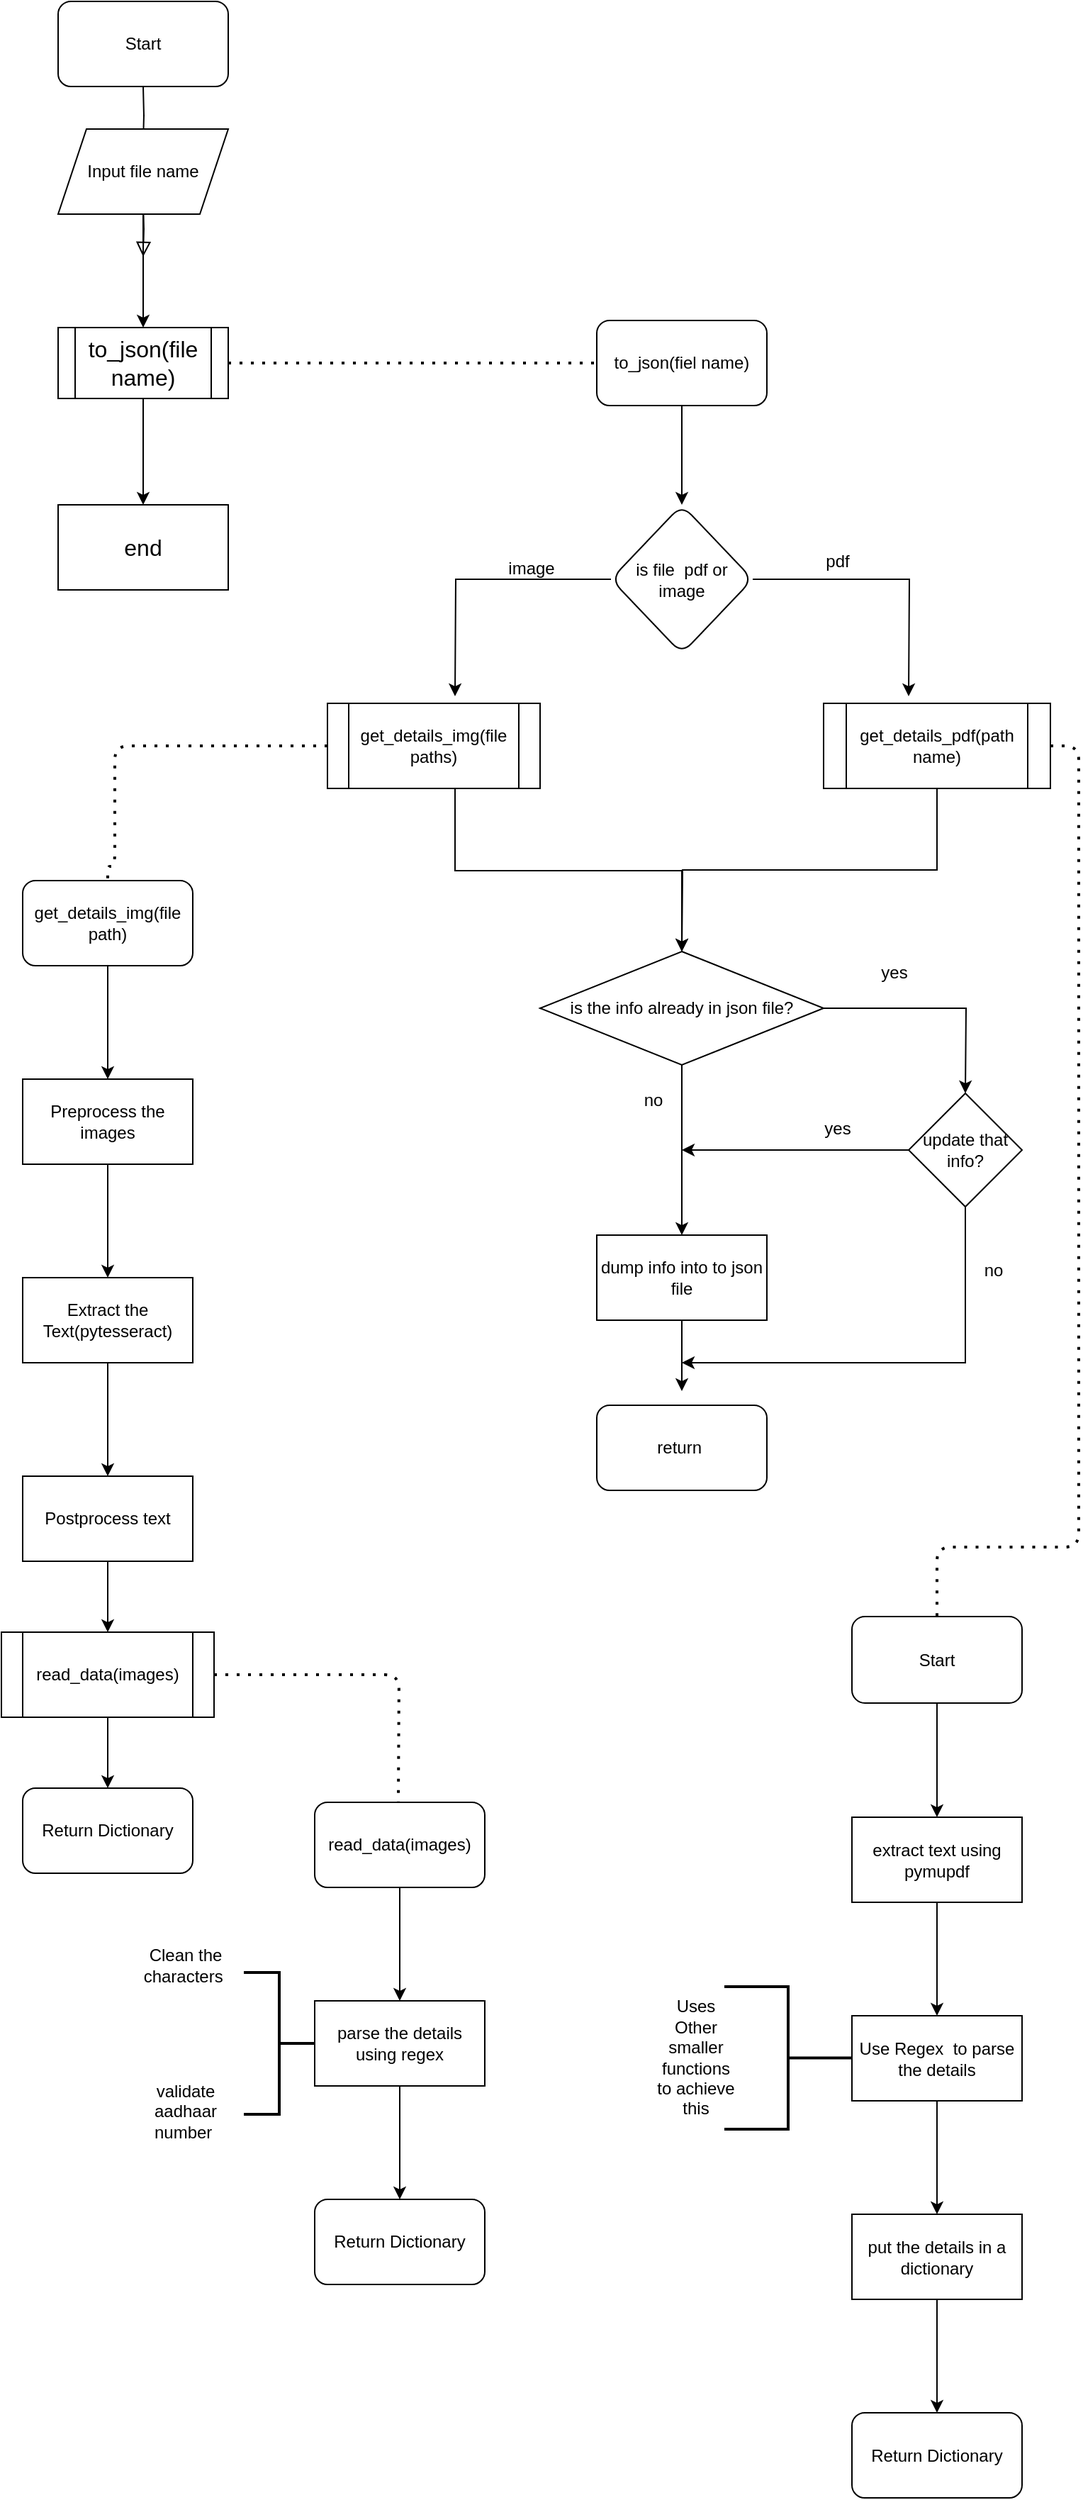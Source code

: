 <mxfile version="21.0.2" type="github">
  <diagram id="C5RBs43oDa-KdzZeNtuy" name="Page-1">
    <mxGraphModel dx="875" dy="481" grid="1" gridSize="10" guides="1" tooltips="1" connect="1" arrows="1" fold="1" page="1" pageScale="1" pageWidth="827" pageHeight="1169" math="0" shadow="0">
      <root>
        <mxCell id="WIyWlLk6GJQsqaUBKTNV-0" />
        <mxCell id="WIyWlLk6GJQsqaUBKTNV-1" parent="WIyWlLk6GJQsqaUBKTNV-0" />
        <mxCell id="WIyWlLk6GJQsqaUBKTNV-2" value="" style="rounded=0;html=1;jettySize=auto;orthogonalLoop=1;fontSize=11;endArrow=block;endFill=0;endSize=8;strokeWidth=1;shadow=0;labelBackgroundColor=none;edgeStyle=orthogonalEdgeStyle;" parent="WIyWlLk6GJQsqaUBKTNV-1" edge="1">
          <mxGeometry relative="1" as="geometry">
            <mxPoint x="140" y="170" as="sourcePoint" />
            <mxPoint x="140" y="210" as="targetPoint" />
          </mxGeometry>
        </mxCell>
        <mxCell id="uf2t4lImcSSHD_paHzv8-1" value="" style="edgeStyle=orthogonalEdgeStyle;rounded=0;orthogonalLoop=1;jettySize=auto;html=1;" edge="1" parent="WIyWlLk6GJQsqaUBKTNV-1">
          <mxGeometry relative="1" as="geometry">
            <mxPoint x="140" y="90" as="sourcePoint" />
            <mxPoint x="140" y="130" as="targetPoint" />
          </mxGeometry>
        </mxCell>
        <mxCell id="uf2t4lImcSSHD_paHzv8-2" value="Start" style="rounded=1;whiteSpace=wrap;html=1;" vertex="1" parent="WIyWlLk6GJQsqaUBKTNV-1">
          <mxGeometry x="80" y="30" width="120" height="60" as="geometry" />
        </mxCell>
        <mxCell id="uf2t4lImcSSHD_paHzv8-6" value="" style="edgeStyle=orthogonalEdgeStyle;rounded=0;orthogonalLoop=1;jettySize=auto;html=1;" edge="1" parent="WIyWlLk6GJQsqaUBKTNV-1" source="uf2t4lImcSSHD_paHzv8-3" target="uf2t4lImcSSHD_paHzv8-5">
          <mxGeometry relative="1" as="geometry" />
        </mxCell>
        <mxCell id="uf2t4lImcSSHD_paHzv8-3" value="Input file name" style="shape=parallelogram;perimeter=parallelogramPerimeter;whiteSpace=wrap;html=1;fixedSize=1;" vertex="1" parent="WIyWlLk6GJQsqaUBKTNV-1">
          <mxGeometry x="80" y="120" width="120" height="60" as="geometry" />
        </mxCell>
        <mxCell id="uf2t4lImcSSHD_paHzv8-8" value="" style="edgeStyle=orthogonalEdgeStyle;rounded=0;orthogonalLoop=1;jettySize=auto;html=1;" edge="1" parent="WIyWlLk6GJQsqaUBKTNV-1" source="uf2t4lImcSSHD_paHzv8-5" target="uf2t4lImcSSHD_paHzv8-7">
          <mxGeometry relative="1" as="geometry" />
        </mxCell>
        <mxCell id="uf2t4lImcSSHD_paHzv8-15" style="edgeStyle=orthogonalEdgeStyle;rounded=1;orthogonalLoop=1;jettySize=auto;html=1;entryX=0;entryY=0.5;entryDx=0;entryDy=0;endArrow=none;dashed=1;dashPattern=1 3;strokeWidth=2;" edge="1" parent="WIyWlLk6GJQsqaUBKTNV-1" source="uf2t4lImcSSHD_paHzv8-5" target="uf2t4lImcSSHD_paHzv8-14">
          <mxGeometry relative="1" as="geometry" />
        </mxCell>
        <mxCell id="uf2t4lImcSSHD_paHzv8-5" value="&lt;font size=&quot;3&quot;&gt;to_json(file name)&lt;/font&gt;" style="whiteSpace=wrap;html=1;shape=process;" vertex="1" parent="WIyWlLk6GJQsqaUBKTNV-1">
          <mxGeometry x="80" y="260" width="120" height="50" as="geometry" />
        </mxCell>
        <mxCell id="uf2t4lImcSSHD_paHzv8-7" value="&lt;font size=&quot;3&quot;&gt;end&lt;/font&gt;" style="whiteSpace=wrap;html=1;" vertex="1" parent="WIyWlLk6GJQsqaUBKTNV-1">
          <mxGeometry x="80" y="385" width="120" height="60" as="geometry" />
        </mxCell>
        <mxCell id="uf2t4lImcSSHD_paHzv8-17" value="" style="edgeStyle=orthogonalEdgeStyle;rounded=0;orthogonalLoop=1;jettySize=auto;html=1;" edge="1" parent="WIyWlLk6GJQsqaUBKTNV-1" source="uf2t4lImcSSHD_paHzv8-14" target="uf2t4lImcSSHD_paHzv8-16">
          <mxGeometry relative="1" as="geometry" />
        </mxCell>
        <mxCell id="uf2t4lImcSSHD_paHzv8-14" value="to_json(fiel name)" style="rounded=1;whiteSpace=wrap;html=1;" vertex="1" parent="WIyWlLk6GJQsqaUBKTNV-1">
          <mxGeometry x="460" y="255" width="120" height="60" as="geometry" />
        </mxCell>
        <mxCell id="uf2t4lImcSSHD_paHzv8-19" style="edgeStyle=orthogonalEdgeStyle;rounded=0;orthogonalLoop=1;jettySize=auto;html=1;" edge="1" parent="WIyWlLk6GJQsqaUBKTNV-1" source="uf2t4lImcSSHD_paHzv8-16">
          <mxGeometry relative="1" as="geometry">
            <mxPoint x="680" y="520" as="targetPoint" />
          </mxGeometry>
        </mxCell>
        <mxCell id="uf2t4lImcSSHD_paHzv8-21" style="edgeStyle=orthogonalEdgeStyle;rounded=0;orthogonalLoop=1;jettySize=auto;html=1;exitX=0;exitY=0.5;exitDx=0;exitDy=0;" edge="1" parent="WIyWlLk6GJQsqaUBKTNV-1" source="uf2t4lImcSSHD_paHzv8-16">
          <mxGeometry relative="1" as="geometry">
            <mxPoint x="360" y="520" as="targetPoint" />
          </mxGeometry>
        </mxCell>
        <mxCell id="uf2t4lImcSSHD_paHzv8-16" value="is file&amp;nbsp; pdf or image" style="rhombus;whiteSpace=wrap;html=1;rounded=1;" vertex="1" parent="WIyWlLk6GJQsqaUBKTNV-1">
          <mxGeometry x="470" y="385" width="100" height="105" as="geometry" />
        </mxCell>
        <mxCell id="uf2t4lImcSSHD_paHzv8-22" value="image" style="text;html=1;strokeColor=none;fillColor=none;align=center;verticalAlign=middle;whiteSpace=wrap;rounded=0;" vertex="1" parent="WIyWlLk6GJQsqaUBKTNV-1">
          <mxGeometry x="381" y="415" width="66" height="30" as="geometry" />
        </mxCell>
        <mxCell id="uf2t4lImcSSHD_paHzv8-23" value="pdf" style="text;html=1;strokeColor=none;fillColor=none;align=center;verticalAlign=middle;whiteSpace=wrap;rounded=0;" vertex="1" parent="WIyWlLk6GJQsqaUBKTNV-1">
          <mxGeometry x="600" y="410" width="60" height="30" as="geometry" />
        </mxCell>
        <mxCell id="uf2t4lImcSSHD_paHzv8-33" style="edgeStyle=orthogonalEdgeStyle;rounded=0;orthogonalLoop=1;jettySize=auto;html=1;exitX=0.25;exitY=1;exitDx=0;exitDy=0;" edge="1" parent="WIyWlLk6GJQsqaUBKTNV-1" source="uf2t4lImcSSHD_paHzv8-24">
          <mxGeometry relative="1" as="geometry">
            <mxPoint x="520" y="700" as="targetPoint" />
            <Array as="points">
              <mxPoint x="360" y="585" />
              <mxPoint x="360" y="643" />
              <mxPoint x="520" y="643" />
            </Array>
          </mxGeometry>
        </mxCell>
        <mxCell id="uf2t4lImcSSHD_paHzv8-55" style="edgeStyle=orthogonalEdgeStyle;rounded=1;orthogonalLoop=1;jettySize=auto;html=1;endArrow=none;dashed=1;dashPattern=1 3;strokeWidth=2;entryX=0.5;entryY=0;entryDx=0;entryDy=0;" edge="1" parent="WIyWlLk6GJQsqaUBKTNV-1" source="uf2t4lImcSSHD_paHzv8-24" target="uf2t4lImcSSHD_paHzv8-56">
          <mxGeometry relative="1" as="geometry">
            <mxPoint x="120" y="640" as="targetPoint" />
            <Array as="points">
              <mxPoint x="120" y="555" />
              <mxPoint x="120" y="640" />
              <mxPoint x="115" y="640" />
            </Array>
          </mxGeometry>
        </mxCell>
        <mxCell id="uf2t4lImcSSHD_paHzv8-24" value="get_details_img(file paths)" style="shape=process;whiteSpace=wrap;html=1;backgroundOutline=1;" vertex="1" parent="WIyWlLk6GJQsqaUBKTNV-1">
          <mxGeometry x="270" y="525" width="150" height="60" as="geometry" />
        </mxCell>
        <mxCell id="uf2t4lImcSSHD_paHzv8-34" style="edgeStyle=orthogonalEdgeStyle;rounded=0;orthogonalLoop=1;jettySize=auto;html=1;exitX=0.5;exitY=1;exitDx=0;exitDy=0;" edge="1" parent="WIyWlLk6GJQsqaUBKTNV-1" source="uf2t4lImcSSHD_paHzv8-31">
          <mxGeometry relative="1" as="geometry">
            <mxPoint x="520" y="700" as="targetPoint" />
          </mxGeometry>
        </mxCell>
        <mxCell id="uf2t4lImcSSHD_paHzv8-58" style="edgeStyle=orthogonalEdgeStyle;rounded=1;orthogonalLoop=1;jettySize=auto;html=1;endArrow=none;dashed=1;dashPattern=1 3;strokeWidth=2;" edge="1" parent="WIyWlLk6GJQsqaUBKTNV-1" source="uf2t4lImcSSHD_paHzv8-31" target="uf2t4lImcSSHD_paHzv8-59">
          <mxGeometry relative="1" as="geometry">
            <mxPoint x="610" y="1120" as="targetPoint" />
            <Array as="points">
              <mxPoint x="800" y="555" />
              <mxPoint x="800" y="1120" />
              <mxPoint x="700" y="1120" />
            </Array>
          </mxGeometry>
        </mxCell>
        <mxCell id="uf2t4lImcSSHD_paHzv8-31" value="get_details_pdf(path name)" style="shape=process;whiteSpace=wrap;html=1;backgroundOutline=1;" vertex="1" parent="WIyWlLk6GJQsqaUBKTNV-1">
          <mxGeometry x="620" y="525" width="160" height="60" as="geometry" />
        </mxCell>
        <mxCell id="uf2t4lImcSSHD_paHzv8-37" style="edgeStyle=orthogonalEdgeStyle;rounded=0;orthogonalLoop=1;jettySize=auto;html=1;" edge="1" parent="WIyWlLk6GJQsqaUBKTNV-1" source="uf2t4lImcSSHD_paHzv8-36">
          <mxGeometry relative="1" as="geometry">
            <mxPoint x="720" y="800" as="targetPoint" />
          </mxGeometry>
        </mxCell>
        <mxCell id="uf2t4lImcSSHD_paHzv8-40" style="edgeStyle=orthogonalEdgeStyle;rounded=0;orthogonalLoop=1;jettySize=auto;html=1;exitX=0.5;exitY=1;exitDx=0;exitDy=0;" edge="1" parent="WIyWlLk6GJQsqaUBKTNV-1" source="uf2t4lImcSSHD_paHzv8-36">
          <mxGeometry relative="1" as="geometry">
            <mxPoint x="520" y="900" as="targetPoint" />
          </mxGeometry>
        </mxCell>
        <mxCell id="uf2t4lImcSSHD_paHzv8-36" value="is the info already in json file?" style="rhombus;whiteSpace=wrap;html=1;" vertex="1" parent="WIyWlLk6GJQsqaUBKTNV-1">
          <mxGeometry x="420" y="700" width="200" height="80" as="geometry" />
        </mxCell>
        <mxCell id="uf2t4lImcSSHD_paHzv8-38" value="yes" style="text;html=1;strokeColor=none;fillColor=none;align=center;verticalAlign=middle;whiteSpace=wrap;rounded=0;" vertex="1" parent="WIyWlLk6GJQsqaUBKTNV-1">
          <mxGeometry x="640" y="700" width="60" height="30" as="geometry" />
        </mxCell>
        <mxCell id="uf2t4lImcSSHD_paHzv8-41" style="edgeStyle=orthogonalEdgeStyle;rounded=0;orthogonalLoop=1;jettySize=auto;html=1;exitX=0;exitY=0.5;exitDx=0;exitDy=0;" edge="1" parent="WIyWlLk6GJQsqaUBKTNV-1" source="uf2t4lImcSSHD_paHzv8-39">
          <mxGeometry relative="1" as="geometry">
            <mxPoint x="520" y="840" as="targetPoint" />
          </mxGeometry>
        </mxCell>
        <mxCell id="uf2t4lImcSSHD_paHzv8-50" style="edgeStyle=orthogonalEdgeStyle;rounded=0;orthogonalLoop=1;jettySize=auto;html=1;" edge="1" parent="WIyWlLk6GJQsqaUBKTNV-1" source="uf2t4lImcSSHD_paHzv8-39">
          <mxGeometry relative="1" as="geometry">
            <mxPoint x="520" y="990" as="targetPoint" />
            <Array as="points">
              <mxPoint x="720" y="980" />
              <mxPoint x="720" y="980" />
            </Array>
          </mxGeometry>
        </mxCell>
        <mxCell id="uf2t4lImcSSHD_paHzv8-39" value="update that info?" style="rhombus;whiteSpace=wrap;html=1;" vertex="1" parent="WIyWlLk6GJQsqaUBKTNV-1">
          <mxGeometry x="680" y="800" width="80" height="80" as="geometry" />
        </mxCell>
        <mxCell id="uf2t4lImcSSHD_paHzv8-42" value="yes" style="text;html=1;strokeColor=none;fillColor=none;align=center;verticalAlign=middle;whiteSpace=wrap;rounded=0;" vertex="1" parent="WIyWlLk6GJQsqaUBKTNV-1">
          <mxGeometry x="600" y="810" width="60" height="30" as="geometry" />
        </mxCell>
        <mxCell id="uf2t4lImcSSHD_paHzv8-44" style="edgeStyle=orthogonalEdgeStyle;rounded=0;orthogonalLoop=1;jettySize=auto;html=1;exitX=0.5;exitY=1;exitDx=0;exitDy=0;" edge="1" parent="WIyWlLk6GJQsqaUBKTNV-1" source="uf2t4lImcSSHD_paHzv8-43">
          <mxGeometry relative="1" as="geometry">
            <mxPoint x="500" y="820" as="targetPoint" />
          </mxGeometry>
        </mxCell>
        <mxCell id="uf2t4lImcSSHD_paHzv8-43" value="no" style="text;html=1;strokeColor=none;fillColor=none;align=center;verticalAlign=middle;whiteSpace=wrap;rounded=0;" vertex="1" parent="WIyWlLk6GJQsqaUBKTNV-1">
          <mxGeometry x="470" y="790" width="60" height="30" as="geometry" />
        </mxCell>
        <mxCell id="uf2t4lImcSSHD_paHzv8-46" style="edgeStyle=orthogonalEdgeStyle;rounded=0;orthogonalLoop=1;jettySize=auto;html=1;" edge="1" parent="WIyWlLk6GJQsqaUBKTNV-1" source="uf2t4lImcSSHD_paHzv8-45">
          <mxGeometry relative="1" as="geometry">
            <mxPoint x="520" y="1010" as="targetPoint" />
          </mxGeometry>
        </mxCell>
        <mxCell id="uf2t4lImcSSHD_paHzv8-45" value="dump info into to json file" style="rounded=0;whiteSpace=wrap;html=1;" vertex="1" parent="WIyWlLk6GJQsqaUBKTNV-1">
          <mxGeometry x="460" y="900" width="120" height="60" as="geometry" />
        </mxCell>
        <mxCell id="uf2t4lImcSSHD_paHzv8-47" value="return&amp;nbsp;" style="rounded=1;whiteSpace=wrap;html=1;" vertex="1" parent="WIyWlLk6GJQsqaUBKTNV-1">
          <mxGeometry x="460" y="1020" width="120" height="60" as="geometry" />
        </mxCell>
        <mxCell id="uf2t4lImcSSHD_paHzv8-53" value="no" style="text;html=1;strokeColor=none;fillColor=none;align=center;verticalAlign=middle;whiteSpace=wrap;rounded=0;" vertex="1" parent="WIyWlLk6GJQsqaUBKTNV-1">
          <mxGeometry x="710" y="910" width="60" height="30" as="geometry" />
        </mxCell>
        <mxCell id="uf2t4lImcSSHD_paHzv8-75" value="" style="edgeStyle=orthogonalEdgeStyle;rounded=0;orthogonalLoop=1;jettySize=auto;html=1;" edge="1" parent="WIyWlLk6GJQsqaUBKTNV-1" source="uf2t4lImcSSHD_paHzv8-56" target="uf2t4lImcSSHD_paHzv8-74">
          <mxGeometry relative="1" as="geometry" />
        </mxCell>
        <mxCell id="uf2t4lImcSSHD_paHzv8-56" value="get_details_img(file path)" style="rounded=1;whiteSpace=wrap;html=1;" vertex="1" parent="WIyWlLk6GJQsqaUBKTNV-1">
          <mxGeometry x="55" y="650" width="120" height="60" as="geometry" />
        </mxCell>
        <mxCell id="uf2t4lImcSSHD_paHzv8-64" value="" style="edgeStyle=orthogonalEdgeStyle;rounded=0;orthogonalLoop=1;jettySize=auto;html=1;" edge="1" parent="WIyWlLk6GJQsqaUBKTNV-1" source="uf2t4lImcSSHD_paHzv8-59" target="uf2t4lImcSSHD_paHzv8-63">
          <mxGeometry relative="1" as="geometry" />
        </mxCell>
        <mxCell id="uf2t4lImcSSHD_paHzv8-59" value="Start" style="rounded=1;whiteSpace=wrap;html=1;" vertex="1" parent="WIyWlLk6GJQsqaUBKTNV-1">
          <mxGeometry x="640" y="1169" width="120" height="61" as="geometry" />
        </mxCell>
        <mxCell id="uf2t4lImcSSHD_paHzv8-66" value="" style="edgeStyle=orthogonalEdgeStyle;rounded=0;orthogonalLoop=1;jettySize=auto;html=1;" edge="1" parent="WIyWlLk6GJQsqaUBKTNV-1" source="uf2t4lImcSSHD_paHzv8-63" target="uf2t4lImcSSHD_paHzv8-65">
          <mxGeometry relative="1" as="geometry" />
        </mxCell>
        <mxCell id="uf2t4lImcSSHD_paHzv8-63" value="extract text using pymupdf" style="whiteSpace=wrap;html=1;rounded=0;" vertex="1" parent="WIyWlLk6GJQsqaUBKTNV-1">
          <mxGeometry x="640" y="1310.5" width="120" height="60" as="geometry" />
        </mxCell>
        <mxCell id="uf2t4lImcSSHD_paHzv8-68" value="" style="edgeStyle=orthogonalEdgeStyle;rounded=0;orthogonalLoop=1;jettySize=auto;html=1;" edge="1" parent="WIyWlLk6GJQsqaUBKTNV-1" source="uf2t4lImcSSHD_paHzv8-65" target="uf2t4lImcSSHD_paHzv8-67">
          <mxGeometry relative="1" as="geometry" />
        </mxCell>
        <mxCell id="uf2t4lImcSSHD_paHzv8-65" value="Use Regex&amp;nbsp; to parse the details" style="whiteSpace=wrap;html=1;rounded=0;" vertex="1" parent="WIyWlLk6GJQsqaUBKTNV-1">
          <mxGeometry x="640" y="1450.5" width="120" height="60" as="geometry" />
        </mxCell>
        <mxCell id="uf2t4lImcSSHD_paHzv8-67" value="Return" style="whiteSpace=wrap;html=1;rounded=1;" vertex="1" parent="WIyWlLk6GJQsqaUBKTNV-1">
          <mxGeometry x="640" y="1590.5" width="120" height="60" as="geometry" />
        </mxCell>
        <mxCell id="uf2t4lImcSSHD_paHzv8-69" value="" style="strokeWidth=2;html=1;shape=mxgraph.flowchart.annotation_2;align=left;labelPosition=right;pointerEvents=1;direction=west;" vertex="1" parent="WIyWlLk6GJQsqaUBKTNV-1">
          <mxGeometry x="550" y="1430" width="90" height="100.5" as="geometry" />
        </mxCell>
        <mxCell id="uf2t4lImcSSHD_paHzv8-70" value="Uses Other smaller functions to achieve this" style="text;html=1;strokeColor=none;fillColor=none;align=center;verticalAlign=middle;whiteSpace=wrap;rounded=0;" vertex="1" parent="WIyWlLk6GJQsqaUBKTNV-1">
          <mxGeometry x="500" y="1465.25" width="60" height="30" as="geometry" />
        </mxCell>
        <mxCell id="uf2t4lImcSSHD_paHzv8-73" value="" style="edgeStyle=orthogonalEdgeStyle;rounded=0;orthogonalLoop=1;jettySize=auto;html=1;" edge="1" parent="WIyWlLk6GJQsqaUBKTNV-1" source="uf2t4lImcSSHD_paHzv8-71" target="uf2t4lImcSSHD_paHzv8-72">
          <mxGeometry relative="1" as="geometry" />
        </mxCell>
        <mxCell id="uf2t4lImcSSHD_paHzv8-71" value="put the details in a dictionary" style="rounded=0;whiteSpace=wrap;html=1;" vertex="1" parent="WIyWlLk6GJQsqaUBKTNV-1">
          <mxGeometry x="640" y="1590.5" width="120" height="60" as="geometry" />
        </mxCell>
        <mxCell id="uf2t4lImcSSHD_paHzv8-72" value="Return Dictionary" style="whiteSpace=wrap;html=1;rounded=1;" vertex="1" parent="WIyWlLk6GJQsqaUBKTNV-1">
          <mxGeometry x="640" y="1730.5" width="120" height="60" as="geometry" />
        </mxCell>
        <mxCell id="uf2t4lImcSSHD_paHzv8-77" value="" style="edgeStyle=orthogonalEdgeStyle;rounded=0;orthogonalLoop=1;jettySize=auto;html=1;" edge="1" parent="WIyWlLk6GJQsqaUBKTNV-1" source="uf2t4lImcSSHD_paHzv8-74" target="uf2t4lImcSSHD_paHzv8-76">
          <mxGeometry relative="1" as="geometry" />
        </mxCell>
        <mxCell id="uf2t4lImcSSHD_paHzv8-74" value="Preprocess the images" style="whiteSpace=wrap;html=1;rounded=0;" vertex="1" parent="WIyWlLk6GJQsqaUBKTNV-1">
          <mxGeometry x="55" y="790" width="120" height="60" as="geometry" />
        </mxCell>
        <mxCell id="uf2t4lImcSSHD_paHzv8-79" value="" style="edgeStyle=orthogonalEdgeStyle;rounded=0;orthogonalLoop=1;jettySize=auto;html=1;" edge="1" parent="WIyWlLk6GJQsqaUBKTNV-1" source="uf2t4lImcSSHD_paHzv8-76" target="uf2t4lImcSSHD_paHzv8-78">
          <mxGeometry relative="1" as="geometry" />
        </mxCell>
        <mxCell id="uf2t4lImcSSHD_paHzv8-76" value="Extract the Text(pytesseract)" style="whiteSpace=wrap;html=1;rounded=0;" vertex="1" parent="WIyWlLk6GJQsqaUBKTNV-1">
          <mxGeometry x="55" y="930" width="120" height="60" as="geometry" />
        </mxCell>
        <mxCell id="uf2t4lImcSSHD_paHzv8-81" value="" style="edgeStyle=orthogonalEdgeStyle;rounded=0;orthogonalLoop=1;jettySize=auto;html=1;" edge="1" parent="WIyWlLk6GJQsqaUBKTNV-1" source="uf2t4lImcSSHD_paHzv8-78" target="uf2t4lImcSSHD_paHzv8-80">
          <mxGeometry relative="1" as="geometry" />
        </mxCell>
        <mxCell id="uf2t4lImcSSHD_paHzv8-78" value="Postprocess text" style="whiteSpace=wrap;html=1;rounded=0;" vertex="1" parent="WIyWlLk6GJQsqaUBKTNV-1">
          <mxGeometry x="55" y="1070" width="120" height="60" as="geometry" />
        </mxCell>
        <mxCell id="uf2t4lImcSSHD_paHzv8-83" value="" style="edgeStyle=orthogonalEdgeStyle;rounded=0;orthogonalLoop=1;jettySize=auto;html=1;" edge="1" parent="WIyWlLk6GJQsqaUBKTNV-1" source="uf2t4lImcSSHD_paHzv8-80" target="uf2t4lImcSSHD_paHzv8-82">
          <mxGeometry relative="1" as="geometry" />
        </mxCell>
        <mxCell id="uf2t4lImcSSHD_paHzv8-84" style="edgeStyle=orthogonalEdgeStyle;rounded=1;orthogonalLoop=1;jettySize=auto;html=1;endArrow=none;dashed=1;dashPattern=1 3;strokeWidth=2;" edge="1" parent="WIyWlLk6GJQsqaUBKTNV-1" source="uf2t4lImcSSHD_paHzv8-80">
          <mxGeometry relative="1" as="geometry">
            <mxPoint x="320" y="1300" as="targetPoint" />
          </mxGeometry>
        </mxCell>
        <mxCell id="uf2t4lImcSSHD_paHzv8-80" value="read_data(images)" style="shape=process;whiteSpace=wrap;html=1;backgroundOutline=1;" vertex="1" parent="WIyWlLk6GJQsqaUBKTNV-1">
          <mxGeometry x="40" y="1180" width="150" height="60" as="geometry" />
        </mxCell>
        <mxCell id="uf2t4lImcSSHD_paHzv8-82" value="Return Dictionary" style="rounded=1;whiteSpace=wrap;html=1;" vertex="1" parent="WIyWlLk6GJQsqaUBKTNV-1">
          <mxGeometry x="55" y="1290" width="120" height="60" as="geometry" />
        </mxCell>
        <mxCell id="uf2t4lImcSSHD_paHzv8-87" value="" style="edgeStyle=orthogonalEdgeStyle;rounded=0;orthogonalLoop=1;jettySize=auto;html=1;" edge="1" parent="WIyWlLk6GJQsqaUBKTNV-1" source="uf2t4lImcSSHD_paHzv8-85" target="uf2t4lImcSSHD_paHzv8-86">
          <mxGeometry relative="1" as="geometry" />
        </mxCell>
        <mxCell id="uf2t4lImcSSHD_paHzv8-85" value="read_data(images)" style="rounded=1;whiteSpace=wrap;html=1;" vertex="1" parent="WIyWlLk6GJQsqaUBKTNV-1">
          <mxGeometry x="261" y="1300" width="120" height="60" as="geometry" />
        </mxCell>
        <mxCell id="uf2t4lImcSSHD_paHzv8-93" value="" style="edgeStyle=orthogonalEdgeStyle;rounded=0;orthogonalLoop=1;jettySize=auto;html=1;" edge="1" parent="WIyWlLk6GJQsqaUBKTNV-1" source="uf2t4lImcSSHD_paHzv8-86" target="uf2t4lImcSSHD_paHzv8-92">
          <mxGeometry relative="1" as="geometry" />
        </mxCell>
        <mxCell id="uf2t4lImcSSHD_paHzv8-86" value="parse the details using regex" style="rounded=0;whiteSpace=wrap;html=1;" vertex="1" parent="WIyWlLk6GJQsqaUBKTNV-1">
          <mxGeometry x="261" y="1440" width="120" height="60" as="geometry" />
        </mxCell>
        <mxCell id="uf2t4lImcSSHD_paHzv8-88" value="" style="strokeWidth=2;html=1;shape=mxgraph.flowchart.annotation_2;align=left;labelPosition=right;pointerEvents=1;direction=west;" vertex="1" parent="WIyWlLk6GJQsqaUBKTNV-1">
          <mxGeometry x="211" y="1420" width="50" height="100" as="geometry" />
        </mxCell>
        <mxCell id="uf2t4lImcSSHD_paHzv8-89" value="Clean the characters&amp;nbsp;" style="text;html=1;strokeColor=none;fillColor=none;align=center;verticalAlign=middle;whiteSpace=wrap;rounded=0;" vertex="1" parent="WIyWlLk6GJQsqaUBKTNV-1">
          <mxGeometry x="140" y="1400" width="60" height="30" as="geometry" />
        </mxCell>
        <mxCell id="uf2t4lImcSSHD_paHzv8-90" value="validate aadhaar number&amp;nbsp;" style="text;html=1;strokeColor=none;fillColor=none;align=center;verticalAlign=middle;whiteSpace=wrap;rounded=0;" vertex="1" parent="WIyWlLk6GJQsqaUBKTNV-1">
          <mxGeometry x="130" y="1490" width="80" height="55.25" as="geometry" />
        </mxCell>
        <mxCell id="uf2t4lImcSSHD_paHzv8-92" value="Return Dictionary" style="whiteSpace=wrap;html=1;rounded=1;" vertex="1" parent="WIyWlLk6GJQsqaUBKTNV-1">
          <mxGeometry x="261" y="1580" width="120" height="60" as="geometry" />
        </mxCell>
      </root>
    </mxGraphModel>
  </diagram>
</mxfile>
